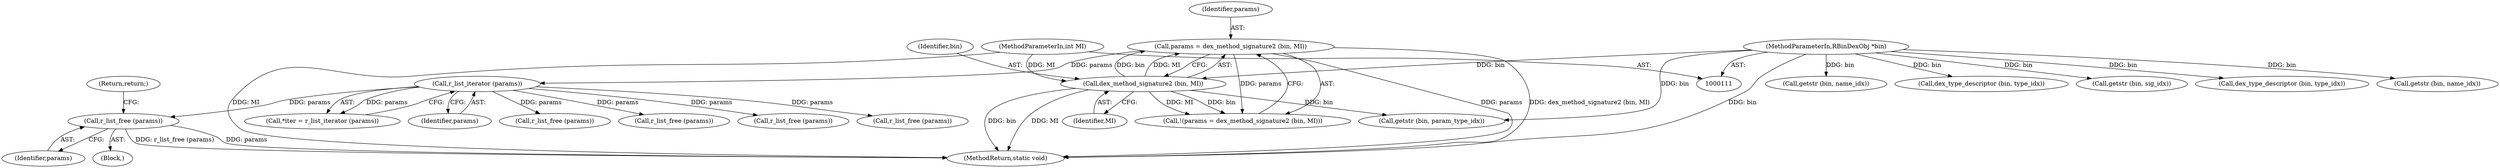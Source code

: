 digraph "0_radare2_ad55822430a03fe075221b543efb434567e9e431@pointer" {
"1000669" [label="(Call,r_list_free (params))"];
"1000299" [label="(Call,r_list_iterator (params))"];
"1000285" [label="(Call,params = dex_method_signature2 (bin, MI))"];
"1000287" [label="(Call,dex_method_signature2 (bin, MI))"];
"1000113" [label="(MethodParameterIn,RBinDexObj *bin)"];
"1000115" [label="(MethodParameterIn,int MI)"];
"1000493" [label="(Call,r_list_free (params))"];
"1000113" [label="(MethodParameterIn,RBinDexObj *bin)"];
"1000299" [label="(Call,r_list_iterator (params))"];
"1000338" [label="(Call,getstr (bin, param_type_idx))"];
"1000762" [label="(Call,dex_type_descriptor (bin, type_idx))"];
"1000753" [label="(Call,getstr (bin, name_idx))"];
"1000577" [label="(Call,getstr (bin, name_idx))"];
"1000297" [label="(Call,*iter = r_list_iterator (params))"];
"1000284" [label="(Call,!(params = dex_method_signature2 (bin, MI)))"];
"1000286" [label="(Identifier,params)"];
"1001187" [label="(MethodReturn,static void)"];
"1000671" [label="(Return,return;)"];
"1000300" [label="(Identifier,params)"];
"1000669" [label="(Call,r_list_free (params))"];
"1001185" [label="(Call,r_list_free (params))"];
"1000319" [label="(Call,r_list_free (params))"];
"1000287" [label="(Call,dex_method_signature2 (bin, MI))"];
"1000586" [label="(Call,dex_type_descriptor (bin, type_idx))"];
"1000285" [label="(Call,params = dex_method_signature2 (bin, MI))"];
"1000115" [label="(MethodParameterIn,int MI)"];
"1000778" [label="(Call,getstr (bin, sig_idx))"];
"1000289" [label="(Identifier,MI)"];
"1000670" [label="(Identifier,params)"];
"1000666" [label="(Block,)"];
"1001047" [label="(Call,r_list_free (params))"];
"1000288" [label="(Identifier,bin)"];
"1000669" -> "1000666"  [label="AST: "];
"1000669" -> "1000670"  [label="CFG: "];
"1000670" -> "1000669"  [label="AST: "];
"1000671" -> "1000669"  [label="CFG: "];
"1000669" -> "1001187"  [label="DDG: params"];
"1000669" -> "1001187"  [label="DDG: r_list_free (params)"];
"1000299" -> "1000669"  [label="DDG: params"];
"1000299" -> "1000297"  [label="AST: "];
"1000299" -> "1000300"  [label="CFG: "];
"1000300" -> "1000299"  [label="AST: "];
"1000297" -> "1000299"  [label="CFG: "];
"1000299" -> "1000297"  [label="DDG: params"];
"1000285" -> "1000299"  [label="DDG: params"];
"1000299" -> "1000319"  [label="DDG: params"];
"1000299" -> "1000493"  [label="DDG: params"];
"1000299" -> "1001047"  [label="DDG: params"];
"1000299" -> "1001185"  [label="DDG: params"];
"1000285" -> "1000284"  [label="AST: "];
"1000285" -> "1000287"  [label="CFG: "];
"1000286" -> "1000285"  [label="AST: "];
"1000287" -> "1000285"  [label="AST: "];
"1000284" -> "1000285"  [label="CFG: "];
"1000285" -> "1001187"  [label="DDG: params"];
"1000285" -> "1001187"  [label="DDG: dex_method_signature2 (bin, MI)"];
"1000285" -> "1000284"  [label="DDG: params"];
"1000287" -> "1000285"  [label="DDG: bin"];
"1000287" -> "1000285"  [label="DDG: MI"];
"1000287" -> "1000289"  [label="CFG: "];
"1000288" -> "1000287"  [label="AST: "];
"1000289" -> "1000287"  [label="AST: "];
"1000287" -> "1001187"  [label="DDG: MI"];
"1000287" -> "1001187"  [label="DDG: bin"];
"1000287" -> "1000284"  [label="DDG: bin"];
"1000287" -> "1000284"  [label="DDG: MI"];
"1000113" -> "1000287"  [label="DDG: bin"];
"1000115" -> "1000287"  [label="DDG: MI"];
"1000287" -> "1000338"  [label="DDG: bin"];
"1000113" -> "1000111"  [label="AST: "];
"1000113" -> "1001187"  [label="DDG: bin"];
"1000113" -> "1000338"  [label="DDG: bin"];
"1000113" -> "1000577"  [label="DDG: bin"];
"1000113" -> "1000586"  [label="DDG: bin"];
"1000113" -> "1000753"  [label="DDG: bin"];
"1000113" -> "1000762"  [label="DDG: bin"];
"1000113" -> "1000778"  [label="DDG: bin"];
"1000115" -> "1000111"  [label="AST: "];
"1000115" -> "1001187"  [label="DDG: MI"];
}
